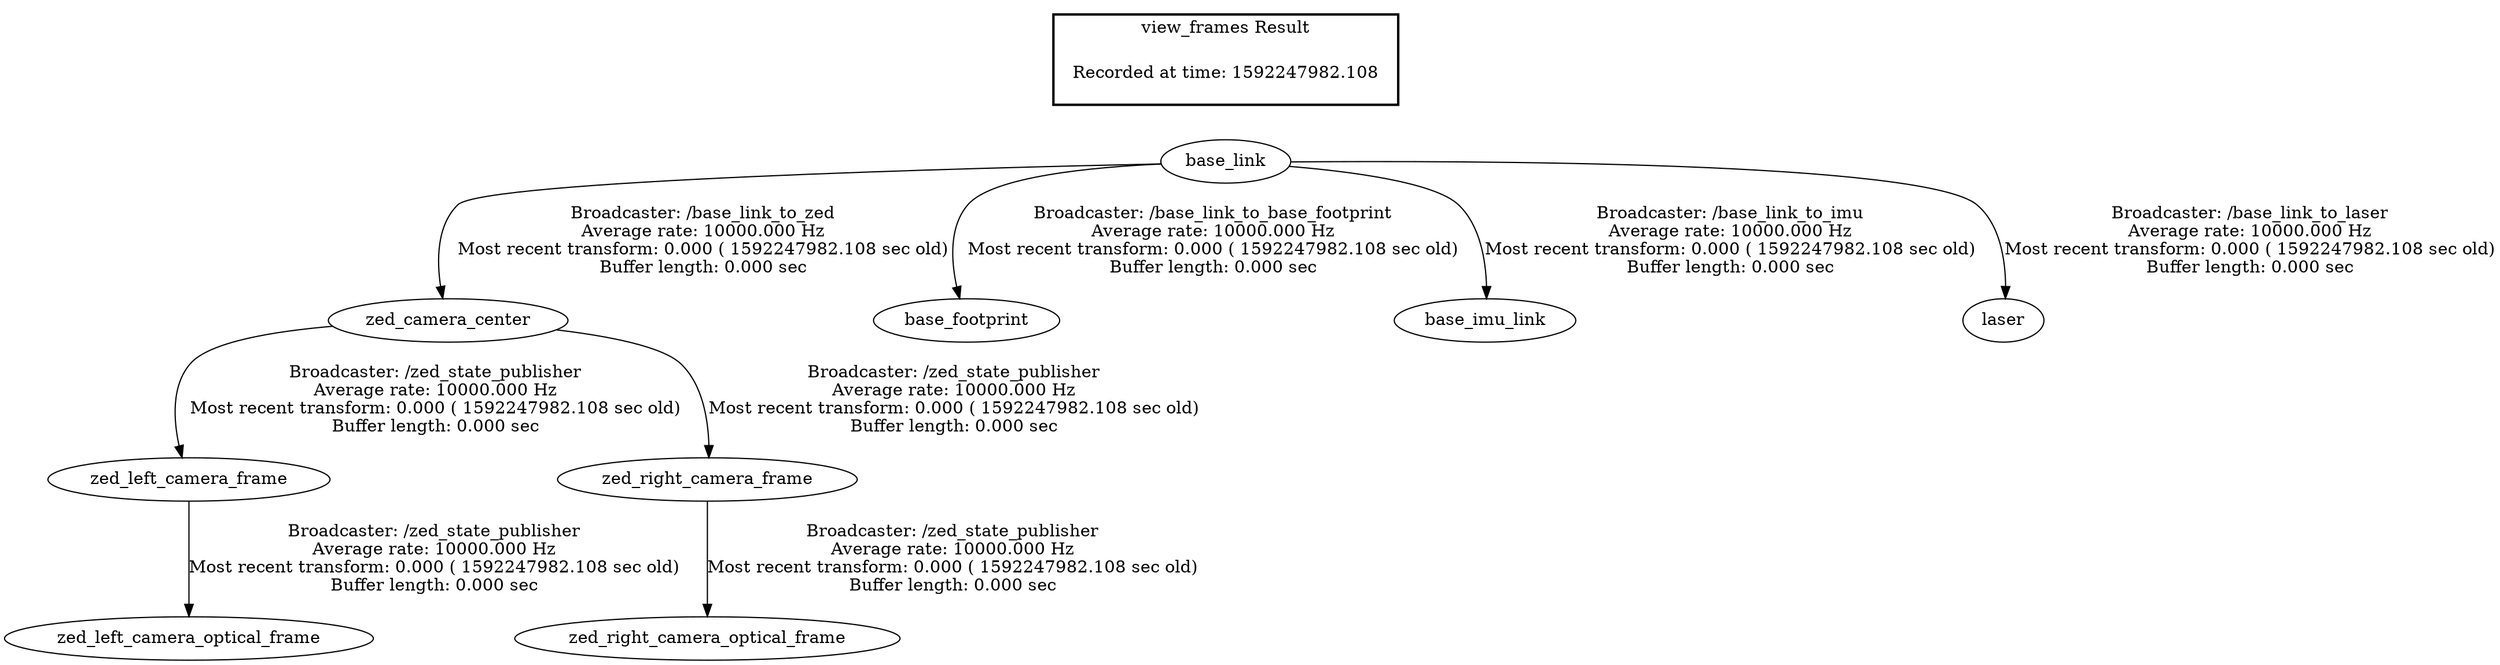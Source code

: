 digraph G {
"base_link" -> "zed_camera_center"[label="Broadcaster: /base_link_to_zed\nAverage rate: 10000.000 Hz\nMost recent transform: 0.000 ( 1592247982.108 sec old)\nBuffer length: 0.000 sec\n"];
"zed_camera_center" -> "zed_left_camera_frame"[label="Broadcaster: /zed_state_publisher\nAverage rate: 10000.000 Hz\nMost recent transform: 0.000 ( 1592247982.108 sec old)\nBuffer length: 0.000 sec\n"];
"zed_left_camera_frame" -> "zed_left_camera_optical_frame"[label="Broadcaster: /zed_state_publisher\nAverage rate: 10000.000 Hz\nMost recent transform: 0.000 ( 1592247982.108 sec old)\nBuffer length: 0.000 sec\n"];
"zed_camera_center" -> "zed_right_camera_frame"[label="Broadcaster: /zed_state_publisher\nAverage rate: 10000.000 Hz\nMost recent transform: 0.000 ( 1592247982.108 sec old)\nBuffer length: 0.000 sec\n"];
"zed_right_camera_frame" -> "zed_right_camera_optical_frame"[label="Broadcaster: /zed_state_publisher\nAverage rate: 10000.000 Hz\nMost recent transform: 0.000 ( 1592247982.108 sec old)\nBuffer length: 0.000 sec\n"];
"base_link" -> "base_footprint"[label="Broadcaster: /base_link_to_base_footprint\nAverage rate: 10000.000 Hz\nMost recent transform: 0.000 ( 1592247982.108 sec old)\nBuffer length: 0.000 sec\n"];
"base_link" -> "base_imu_link"[label="Broadcaster: /base_link_to_imu\nAverage rate: 10000.000 Hz\nMost recent transform: 0.000 ( 1592247982.108 sec old)\nBuffer length: 0.000 sec\n"];
"base_link" -> "laser"[label="Broadcaster: /base_link_to_laser\nAverage rate: 10000.000 Hz\nMost recent transform: 0.000 ( 1592247982.108 sec old)\nBuffer length: 0.000 sec\n"];
edge [style=invis];
 subgraph cluster_legend { style=bold; color=black; label ="view_frames Result";
"Recorded at time: 1592247982.108"[ shape=plaintext ] ;
 }->"base_link";
}